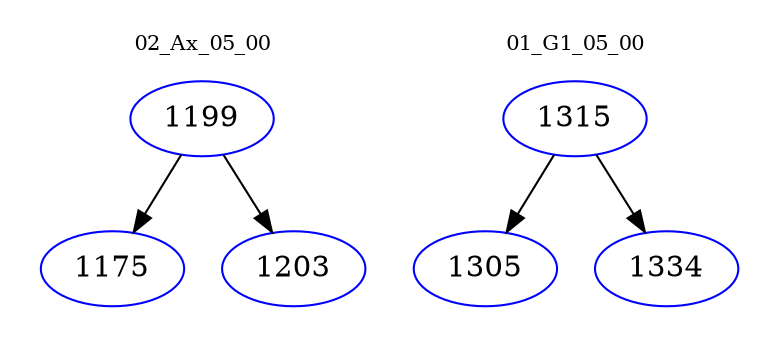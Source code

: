digraph{
subgraph cluster_0 {
color = white
label = "02_Ax_05_00";
fontsize=10;
T0_1199 [label="1199", color="blue"]
T0_1199 -> T0_1175 [color="black"]
T0_1175 [label="1175", color="blue"]
T0_1199 -> T0_1203 [color="black"]
T0_1203 [label="1203", color="blue"]
}
subgraph cluster_1 {
color = white
label = "01_G1_05_00";
fontsize=10;
T1_1315 [label="1315", color="blue"]
T1_1315 -> T1_1305 [color="black"]
T1_1305 [label="1305", color="blue"]
T1_1315 -> T1_1334 [color="black"]
T1_1334 [label="1334", color="blue"]
}
}
